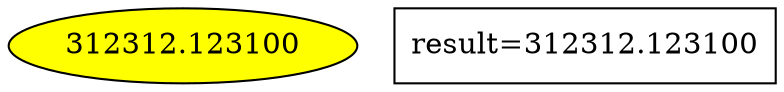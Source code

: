 digraph G {
0 [style = filled, label="312312.123100", fillcolor="yellow"];
"result=312312.123100" [shape=box];
}
